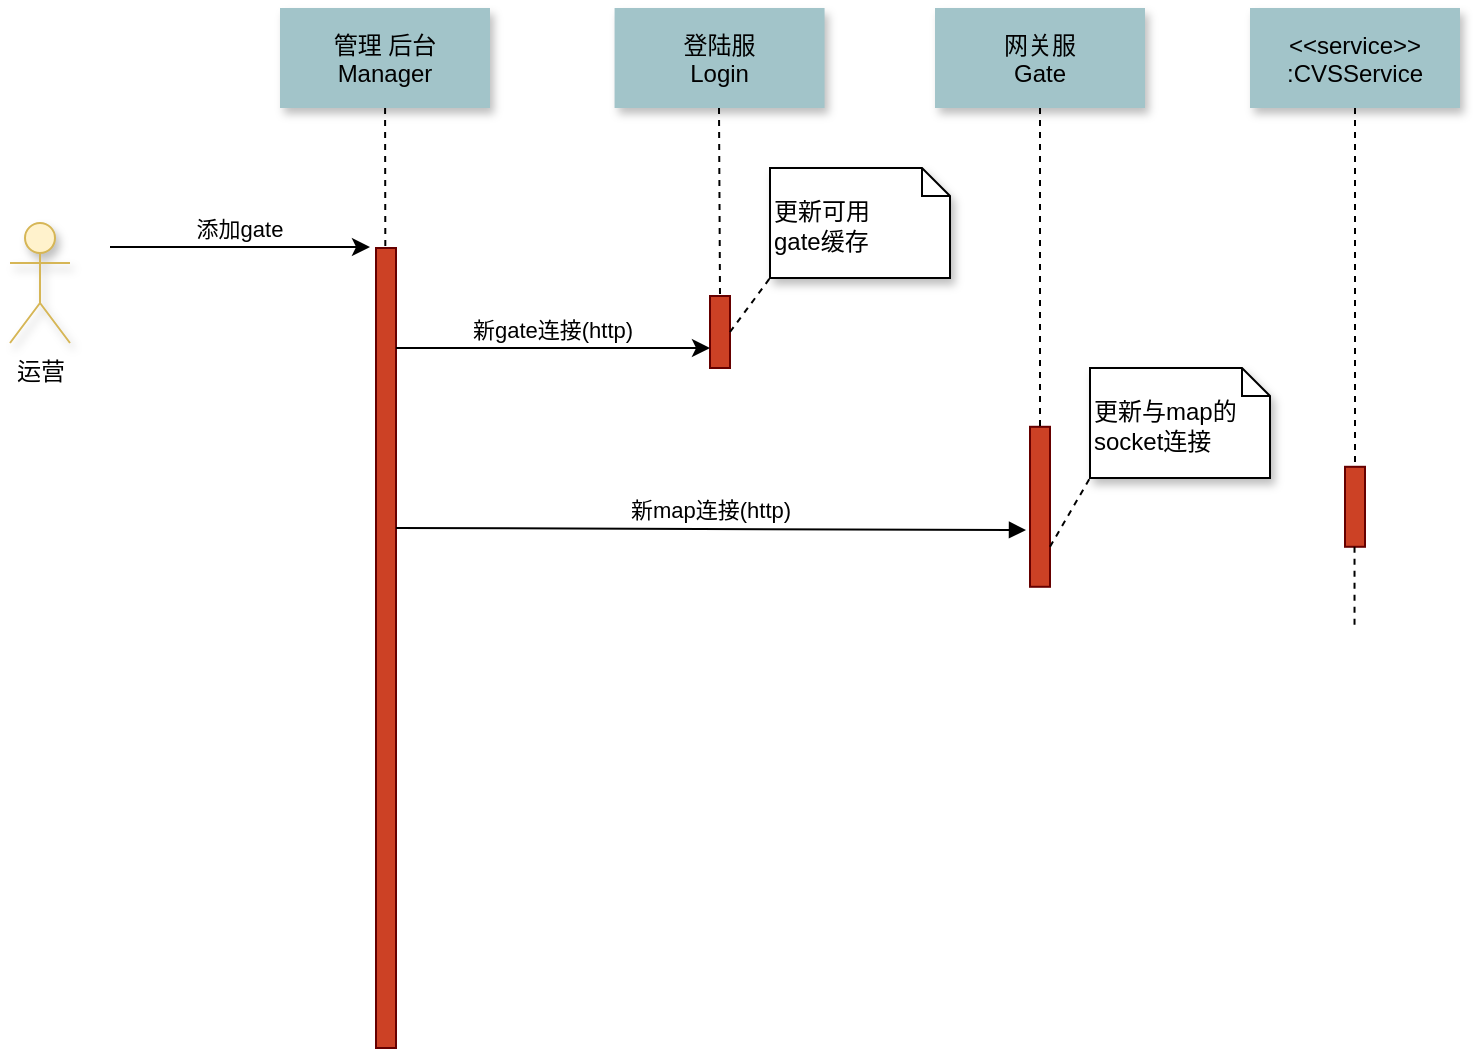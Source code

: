<mxfile version="10.6.9" type="github"><diagram name="Page-1" id="9361dd3d-8414-5efd-6122-117bd74ce7a7"><mxGraphModel dx="1394" dy="749" grid="1" gridSize="10" guides="1" tooltips="1" connect="1" arrows="1" fold="1" page="0" pageScale="1.5" pageWidth="826" pageHeight="1169" background="#ffffff" math="0" shadow="0"><root><mxCell id="0"/><mxCell id="1" parent="0"/><mxCell id="6" value="" style="fillColor=#CC4125;strokeColor=#660000" parent="1" vertex="1"><mxGeometry x="343" y="180" width="10" height="400" as="geometry"/></mxCell><mxCell id="7" value="&#xA;管理 后台&#xA;Manager&#xA;" style="shadow=1;fillColor=#A2C4C9;strokeColor=none" parent="1" vertex="1"><mxGeometry x="295" y="60" width="105" height="50" as="geometry"/></mxCell><mxCell id="8" value="" style="edgeStyle=none;endArrow=none;dashed=1" parent="1" source="7" target="6" edge="1"><mxGeometry x="272.335" y="165" width="100" height="100" as="geometry"><mxPoint x="347.259" y="110" as="sourcePoint"/><mxPoint x="347.576" y="165" as="targetPoint"/></mxGeometry></mxCell><mxCell id="9" value="添加gate" style="edgeStyle=none;verticalLabelPosition=top;verticalAlign=bottom" parent="1" edge="1"><mxGeometry x="220" y="92" width="100" height="100" as="geometry"><mxPoint x="210" y="179.5" as="sourcePoint"/><mxPoint x="340" y="179.5" as="targetPoint"/></mxGeometry></mxCell><mxCell id="15" value="&#xA;登陆服&#xA;Login&#xA;" style="shadow=1;fillColor=#A2C4C9;strokeColor=none" parent="1" vertex="1"><mxGeometry x="462.284" y="60.0" width="105" height="50" as="geometry"/></mxCell><mxCell id="17" value="" style="fillColor=#CC4125;strokeColor=#660000" parent="1" vertex="1"><mxGeometry x="510" y="204" width="10" height="36" as="geometry"/></mxCell><mxCell id="19" value="新gate连接(http)" style="edgeStyle=elbowEdgeStyle;elbow=vertical;verticalLabelPosition=top;verticalAlign=bottom;" parent="1" source="6" target="17" edge="1"><mxGeometry x="350" y="290" width="100" height="100" as="geometry"><mxPoint x="350" y="390" as="sourcePoint"/><mxPoint x="450" y="290" as="targetPoint"/><Array as="points"><mxPoint x="440" y="230"/></Array></mxGeometry></mxCell><mxCell id="21" value="" style="fillColor=#CC4125;strokeColor=#660000" parent="1" vertex="1"><mxGeometry x="670" y="269.394" width="10" height="80" as="geometry"/></mxCell><mxCell id="22" value="&#xA;网关服&#xA;Gate&#xA;" style="shadow=1;fillColor=#A2C4C9;strokeColor=none" parent="1" vertex="1"><mxGeometry x="622.5" y="60" width="105" height="50" as="geometry"/></mxCell><mxCell id="23" value="" style="edgeStyle=none;endArrow=none;dashed=1" parent="1" source="22" target="21" edge="1"><mxGeometry x="614.488" y="175.0" width="100" height="100" as="geometry"><mxPoint x="674.653" y="110" as="sourcePoint"/><mxPoint x="674.653" y="260" as="targetPoint"/></mxGeometry></mxCell><mxCell id="24" value="&lt;&lt;service&gt;&gt;&#xA;:CVSService" style="shadow=1;fillColor=#A2C4C9;strokeColor=none" parent="1" vertex="1"><mxGeometry x="780" y="60" width="105" height="50" as="geometry"/></mxCell><mxCell id="25" value="" style="edgeStyle=none;endArrow=none;dashed=1" parent="1" source="24" target="26" edge="1"><mxGeometry x="757.335" y="165" width="100" height="100" as="geometry"><mxPoint x="832.259" y="110" as="sourcePoint"/><mxPoint x="832.576" y="165" as="targetPoint"/></mxGeometry></mxCell><mxCell id="26" value="" style="fillColor=#CC4125;strokeColor=#660000" parent="1" vertex="1"><mxGeometry x="827.5" y="289.394" width="10" height="40" as="geometry"/></mxCell><mxCell id="38" value="" style="edgeStyle=elbowEdgeStyle;elbow=horizontal;endArrow=none;dashed=1" parent="1" edge="1"><mxGeometry x="962.259" y="240" width="100" height="100" as="geometry"><mxPoint x="832.259" y="329.394" as="sourcePoint"/><mxPoint x="832.259" y="370" as="targetPoint"/><Array as="points"><mxPoint x="832.259" y="350"/></Array></mxGeometry></mxCell><mxCell id="Xi3-gW4zq83S6Gf1W-RK-90" value="新map连接(http)" style="html=1;verticalAlign=bottom;endArrow=block;entryX=-0.2;entryY=0.645;entryDx=0;entryDy=0;entryPerimeter=0;" edge="1" parent="1" target="21"><mxGeometry width="80" relative="1" as="geometry"><mxPoint x="353" y="320" as="sourcePoint"/><mxPoint x="433" y="320" as="targetPoint"/></mxGeometry></mxCell><mxCell id="Xi3-gW4zq83S6Gf1W-RK-92" value="" style="edgeStyle=none;endArrow=none;dashed=1;entryX=0.5;entryY=0;entryDx=0;entryDy=0;" edge="1" parent="1" target="17"><mxGeometry x="453.988" y="175.0" width="100" height="100" as="geometry"><mxPoint x="514.5" y="110" as="sourcePoint"/><mxPoint x="515" y="200" as="targetPoint"/></mxGeometry></mxCell><mxCell id="Xi3-gW4zq83S6Gf1W-RK-95" value="&lt;div&gt;&lt;br&gt;&lt;/div&gt;&lt;div&gt;更新可用&lt;/div&gt;&lt;div&gt;gate缓存&lt;/div&gt;" style="shape=note;whiteSpace=wrap;html=1;size=14;verticalAlign=top;align=left;spacingTop=-6;shadow=1;labelBackgroundColor=none;" vertex="1" parent="1"><mxGeometry x="540" y="140" width="90" height="55" as="geometry"/></mxCell><mxCell id="owftw8PQsY36QcTd_k0a-44" value="" style="edgeStyle=none;dashed=1;endArrow=none;entryX=0;entryY=1;entryDx=0;entryDy=0;entryPerimeter=0;exitX=1;exitY=0.5;exitDx=0;exitDy=0;" edge="1" parent="1" source="17" target="Xi3-gW4zq83S6Gf1W-RK-95"><mxGeometry x="60" y="310" width="100" height="100" as="geometry"><mxPoint x="215" y="290" as="sourcePoint"/><mxPoint x="215" y="370" as="targetPoint"/></mxGeometry></mxCell><mxCell id="owftw8PQsY36QcTd_k0a-45" value="&lt;div&gt;&lt;br&gt;&lt;/div&gt;&lt;div&gt;更新与map的&lt;/div&gt;&lt;div&gt;socket连接&lt;br&gt;&lt;/div&gt;" style="shape=note;whiteSpace=wrap;html=1;size=14;verticalAlign=top;align=left;spacingTop=-6;shadow=1;labelBackgroundColor=none;" vertex="1" parent="1"><mxGeometry x="700" y="240" width="90" height="55" as="geometry"/></mxCell><mxCell id="owftw8PQsY36QcTd_k0a-47" value="" style="edgeStyle=none;dashed=1;endArrow=none;entryX=0;entryY=1;entryDx=0;entryDy=0;entryPerimeter=0;exitX=1;exitY=0.75;exitDx=0;exitDy=0;" edge="1" parent="1" source="21" target="owftw8PQsY36QcTd_k0a-45"><mxGeometry x="115" y="355" width="100" height="100" as="geometry"><mxPoint x="575" y="267" as="sourcePoint"/><mxPoint x="595" y="240" as="targetPoint"/></mxGeometry></mxCell><mxCell id="owftw8PQsY36QcTd_k0a-48" value="运营" style="shape=umlActor;verticalLabelPosition=bottom;labelBackgroundColor=#ffffff;verticalAlign=top;html=1;shadow=1;fillColor=#fff2cc;strokeColor=#d6b656;" vertex="1" parent="1"><mxGeometry x="160" y="167.5" width="30" height="60" as="geometry"/></mxCell></root></mxGraphModel></diagram></mxfile>